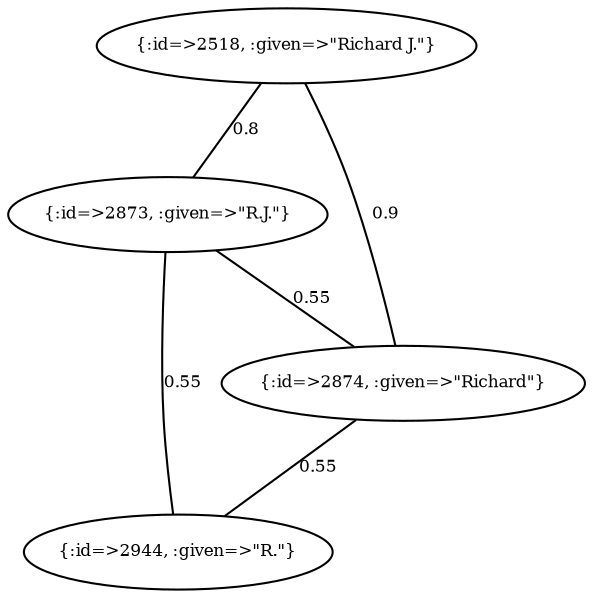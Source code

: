 graph Collector__WeightedGraph {
    "{:id=>2518, :given=>\"Richard J.\"}" [
        fontsize = 8,
        label = "{:id=>2518, :given=>\"Richard J.\"}"
    ]

    "{:id=>2873, :given=>\"R.J.\"}" [
        fontsize = 8,
        label = "{:id=>2873, :given=>\"R.J.\"}"
    ]

    "{:id=>2874, :given=>\"Richard\"}" [
        fontsize = 8,
        label = "{:id=>2874, :given=>\"Richard\"}"
    ]

    "{:id=>2944, :given=>\"R.\"}" [
        fontsize = 8,
        label = "{:id=>2944, :given=>\"R.\"}"
    ]

    "{:id=>2518, :given=>\"Richard J.\"}" -- "{:id=>2873, :given=>\"R.J.\"}" [
        fontsize = 8,
        label = 0.8
    ]

    "{:id=>2518, :given=>\"Richard J.\"}" -- "{:id=>2874, :given=>\"Richard\"}" [
        fontsize = 8,
        label = 0.9
    ]

    "{:id=>2873, :given=>\"R.J.\"}" -- "{:id=>2874, :given=>\"Richard\"}" [
        fontsize = 8,
        label = 0.55
    ]

    "{:id=>2873, :given=>\"R.J.\"}" -- "{:id=>2944, :given=>\"R.\"}" [
        fontsize = 8,
        label = 0.55
    ]

    "{:id=>2874, :given=>\"Richard\"}" -- "{:id=>2944, :given=>\"R.\"}" [
        fontsize = 8,
        label = 0.55
    ]
}
